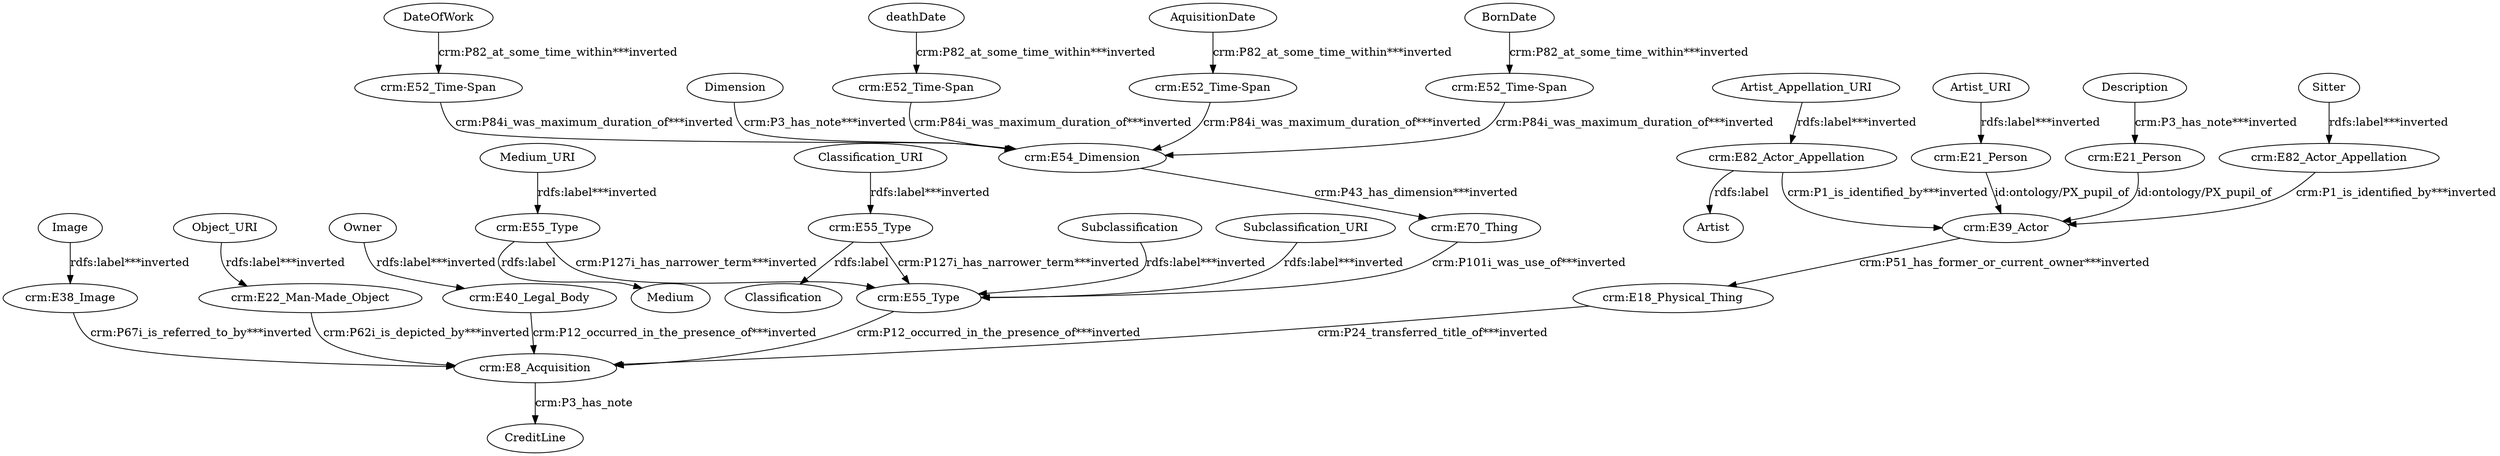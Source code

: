digraph {
  AquisitionDate [type=attribute_name,label=AquisitionDate]
  "crm:E52_Time-Span4" [type=class_uri,label="crm:E52_Time-Span"]
  Artist_Appellation_URI [type=attribute_name,label=Artist_Appellation_URI]
  "crm:E82_Actor_Appellation1" [type=class_uri,label="crm:E82_Actor_Appellation"]
  Artist_URI [type=attribute_name,label=Artist_URI]
  "crm:E21_Person1" [type=class_uri,label="crm:E21_Person"]
  BornDate [type=attribute_name,label=BornDate]
  "crm:E52_Time-Span1" [type=class_uri,label="crm:E52_Time-Span"]
  Classification_URI [type=attribute_name,label=Classification_URI]
  "crm:E55_Type1" [type=class_uri,label="crm:E55_Type"]
  DateOfWork [type=attribute_name,label=DateOfWork]
  "crm:E52_Time-Span3" [type=class_uri,label="crm:E52_Time-Span"]
  Description [type=attribute_name,label=Description]
  "crm:E21_Person2" [type=class_uri,label="crm:E21_Person"]
  Dimension [type=attribute_name,label=Dimension]
  "crm:E54_Dimension1" [type=class_uri,label="crm:E54_Dimension"]
  Image [type=attribute_name,label=Image]
  "crm:E38_Image1" [type=class_uri,label="crm:E38_Image"]
  Medium_URI [type=attribute_name,label=Medium_URI]
  "crm:E55_Type2" [type=class_uri,label="crm:E55_Type"]
  Object_URI [type=attribute_name,label=Object_URI]
  "crm:E22_Man-Made_Object1" [type=class_uri,label="crm:E22_Man-Made_Object"]
  Owner [type=attribute_name,label=Owner]
  "crm:E40_Legal_Body1" [type=class_uri,label="crm:E40_Legal_Body"]
  Sitter [type=attribute_name,label=Sitter]
  "crm:E82_Actor_Appellation2" [type=class_uri,label="crm:E82_Actor_Appellation"]
  Subclassification [type=attribute_name,label=Subclassification]
  "crm:E55_Type3" [type=class_uri,label="crm:E55_Type"]
  Subclassification_URI [type=attribute_name,label=Subclassification_URI]
  "crm:E18_Physical_Thing" [type=class_uri,label="crm:E18_Physical_Thing"]
  "crm:E8_Acquisition1" [type=class_uri,label="crm:E8_Acquisition"]
  "crm:E39_Actor" [type=class_uri,label="crm:E39_Actor"]
  "crm:E52_Time-Span2" [type=class_uri,label="crm:E52_Time-Span"]
  "crm:E70_Thing" [type=class_uri,label="crm:E70_Thing"]
  Classification [type=attribute_name,label=Classification]
  Medium [type=attribute_name,label=Medium]
  Artist [type=attribute_name,label=Artist]
  CreditLine [type=attribute_name,label=CreditLine]
  deathDate [type=attribute_name,label=deathDate]
  AquisitionDate -> "crm:E52_Time-Span4" [type=st_property_uri,label="crm:P82_at_some_time_within***inverted",weight=1]
  Artist_Appellation_URI -> "crm:E82_Actor_Appellation1" [type=st_property_uri,label="rdfs:label***inverted",weight=1]
  Artist_URI -> "crm:E21_Person1" [type=st_property_uri,label="rdfs:label***inverted",weight=1]
  BornDate -> "crm:E52_Time-Span1" [type=st_property_uri,label="crm:P82_at_some_time_within***inverted",weight=1]
  Classification_URI -> "crm:E55_Type1" [type=st_property_uri,label="rdfs:label***inverted",weight=1]
  DateOfWork -> "crm:E52_Time-Span3" [type=st_property_uri,label="crm:P82_at_some_time_within***inverted",weight=1]
  Description -> "crm:E21_Person2" [type=st_property_uri,label="crm:P3_has_note***inverted",weight=1]
  Dimension -> "crm:E54_Dimension1" [type=st_property_uri,label="crm:P3_has_note***inverted",weight=1]
  Image -> "crm:E38_Image1" [type=st_property_uri,label="rdfs:label***inverted",weight=1]
  Medium_URI -> "crm:E55_Type2" [type=st_property_uri,label="rdfs:label***inverted",weight=1]
  Object_URI -> "crm:E22_Man-Made_Object1" [type=st_property_uri,label="rdfs:label***inverted",weight=1]
  Owner -> "crm:E40_Legal_Body1" [type=st_property_uri,label="rdfs:label***inverted",weight=1]
  Sitter -> "crm:E82_Actor_Appellation2" [type=st_property_uri,label="rdfs:label***inverted",weight=1]
  Subclassification -> "crm:E55_Type3" [type=st_property_uri,label="rdfs:label***inverted",weight=1]
  Subclassification_URI -> "crm:E55_Type3" [type=st_property_uri,label="rdfs:label***inverted",weight=1]
  "crm:E18_Physical_Thing" -> "crm:E8_Acquisition1" [type=direct_property_uri,label="crm:P24_transferred_title_of***inverted",weight=1]
  "crm:E21_Person1" -> "crm:E39_Actor" [label="id:ontology/PX_pupil_of",type=direct_property_uri,weight=1]
  "crm:E21_Person2" -> "crm:E39_Actor" [label="id:ontology/PX_pupil_of",type=direct_property_uri,weight=1]
  "crm:E22_Man-Made_Object1" -> "crm:E8_Acquisition1" [type=inherited,label="crm:P62i_is_depicted_by***inverted",weight=4]
  "crm:E38_Image1" -> "crm:E8_Acquisition1" [type=inherited,label="crm:P67i_is_referred_to_by***inverted",weight=4]
  "crm:E39_Actor" -> "crm:E18_Physical_Thing" [type=direct_property_uri,label="crm:P51_has_former_or_current_owner***inverted",weight=1]
  "crm:E40_Legal_Body1" -> "crm:E8_Acquisition1" [type=inherited,label="crm:P12_occurred_in_the_presence_of***inverted",weight=4]
  "crm:E52_Time-Span1" -> "crm:E54_Dimension1" [type=direct_property_uri,label="crm:P84i_was_maximum_duration_of***inverted",weight=1]
  "crm:E52_Time-Span2" -> "crm:E54_Dimension1" [type=direct_property_uri,label="crm:P84i_was_maximum_duration_of***inverted",weight=1]
  "crm:E52_Time-Span3" -> "crm:E54_Dimension1" [type=direct_property_uri,label="crm:P84i_was_maximum_duration_of***inverted",weight=1]
  "crm:E52_Time-Span4" -> "crm:E54_Dimension1" [type=direct_property_uri,label="crm:P84i_was_maximum_duration_of***inverted",weight=1]
  "crm:E54_Dimension1" -> "crm:E70_Thing" [type=direct_property_uri,label="crm:P43_has_dimension***inverted",weight=1]
  "crm:E55_Type1" -> Classification [label="rdfs:label",type=st_property_uri]
  "crm:E55_Type1" -> "crm:E55_Type3" [type=direct_property_uri,label="crm:P127i_has_narrower_term***inverted",weight=1]
  "crm:E55_Type2" -> Medium [label="rdfs:label",type=st_property_uri]
  "crm:E55_Type2" -> "crm:E55_Type3" [type=direct_property_uri,label="crm:P127i_has_narrower_term***inverted",weight=1]
  "crm:E55_Type3" -> "crm:E8_Acquisition1" [type=inherited,label="crm:P12_occurred_in_the_presence_of***inverted",weight=4]
  "crm:E70_Thing" -> "crm:E55_Type3" [type=direct_property_uri,label="crm:P101i_was_use_of***inverted",weight=1]
  "crm:E82_Actor_Appellation1" -> Artist [label="rdfs:label",type=st_property_uri]
  "crm:E82_Actor_Appellation1" -> "crm:E39_Actor" [type=inherited,label="crm:P1_is_identified_by***inverted",weight=4]
  "crm:E82_Actor_Appellation2" -> "crm:E39_Actor" [type=inherited,label="crm:P1_is_identified_by***inverted",weight=4]
  "crm:E8_Acquisition1" -> CreditLine [label="crm:P3_has_note",type=st_property_uri]
  deathDate -> "crm:E52_Time-Span2" [type=st_property_uri,label="crm:P82_at_some_time_within***inverted",weight=1]
}
